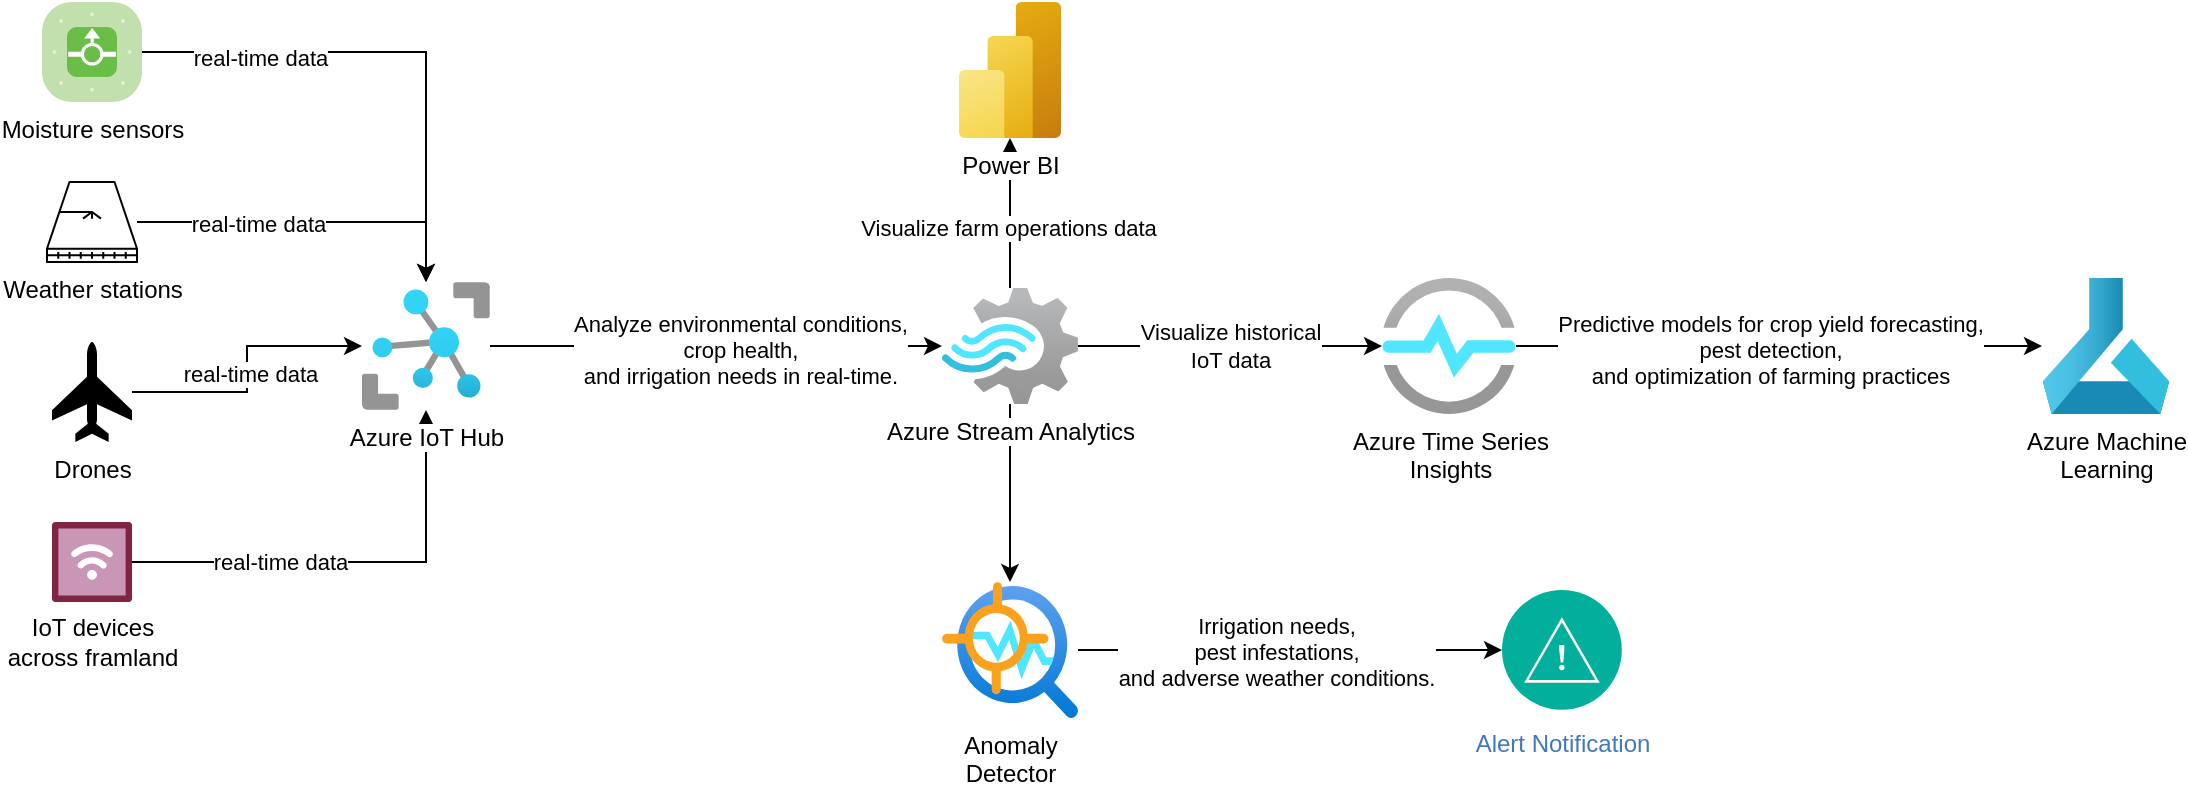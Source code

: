 <mxfile version="23.1.7" type="device">
  <diagram name="Page-1" id="h17REvQWhREFR6ctqLKs">
    <mxGraphModel dx="2341" dy="845" grid="1" gridSize="10" guides="1" tooltips="1" connect="1" arrows="1" fold="1" page="1" pageScale="1" pageWidth="827" pageHeight="1169" math="0" shadow="0">
      <root>
        <mxCell id="0" />
        <mxCell id="1" parent="0" />
        <mxCell id="h2z_HUPA1Os4weyzJMN2-2" style="edgeStyle=orthogonalEdgeStyle;rounded=0;orthogonalLoop=1;jettySize=auto;html=1;" edge="1" parent="1" source="xkMrt5bkhmXYlNiiDj_x-1" target="h2z_HUPA1Os4weyzJMN2-1">
          <mxGeometry relative="1" as="geometry" />
        </mxCell>
        <mxCell id="h2z_HUPA1Os4weyzJMN2-6" value=" real-time data " style="edgeLabel;html=1;align=center;verticalAlign=middle;resizable=0;points=[];" vertex="1" connectable="0" parent="h2z_HUPA1Os4weyzJMN2-2">
          <mxGeometry x="-0.541" y="-2" relative="1" as="geometry">
            <mxPoint y="1" as="offset" />
          </mxGeometry>
        </mxCell>
        <mxCell id="xkMrt5bkhmXYlNiiDj_x-1" value="Moisture sensors" style="verticalLabelPosition=bottom;sketch=0;html=1;fillColor=#6ABD46;strokeColor=#ffffff;verticalAlign=top;align=center;points=[[0.085,0.085,0],[0.915,0.085,0],[0.915,0.915,0],[0.085,0.915,0],[0.25,0,0],[0.5,0,0],[0.75,0,0],[1,0.25,0],[1,0.5,0],[1,0.75,0],[0.75,1,0],[0.5,1,0],[0.25,1,0],[0,0.75,0],[0,0.5,0],[0,0.25,0]];pointerEvents=1;shape=mxgraph.cisco_safe.compositeIcon;bgIcon=mxgraph.cisco_safe.architecture.generic_appliance;resIcon=mxgraph.cisco_safe.architecture.flow_sensor;" parent="1" vertex="1">
          <mxGeometry x="-30" y="70" width="50" height="50" as="geometry" />
        </mxCell>
        <mxCell id="h2z_HUPA1Os4weyzJMN2-3" style="edgeStyle=orthogonalEdgeStyle;rounded=0;orthogonalLoop=1;jettySize=auto;html=1;" edge="1" parent="1" source="xkMrt5bkhmXYlNiiDj_x-2" target="h2z_HUPA1Os4weyzJMN2-1">
          <mxGeometry relative="1" as="geometry" />
        </mxCell>
        <mxCell id="h2z_HUPA1Os4weyzJMN2-7" value=" real-time data " style="edgeLabel;html=1;align=center;verticalAlign=middle;resizable=0;points=[];" vertex="1" connectable="0" parent="h2z_HUPA1Os4weyzJMN2-3">
          <mxGeometry x="-0.467" relative="1" as="geometry">
            <mxPoint x="14" y="1" as="offset" />
          </mxGeometry>
        </mxCell>
        <mxCell id="xkMrt5bkhmXYlNiiDj_x-2" value="Weather stations" style="verticalLabelPosition=bottom;outlineConnect=0;align=center;dashed=0;html=1;verticalAlign=top;shape=mxgraph.pid.misc.cooling_tower_(wet-dry,_natural_draught);" parent="1" vertex="1">
          <mxGeometry x="-27.5" y="160" width="45" height="40" as="geometry" />
        </mxCell>
        <mxCell id="h2z_HUPA1Os4weyzJMN2-4" style="edgeStyle=orthogonalEdgeStyle;rounded=0;orthogonalLoop=1;jettySize=auto;html=1;" edge="1" parent="1" source="xkMrt5bkhmXYlNiiDj_x-3" target="h2z_HUPA1Os4weyzJMN2-1">
          <mxGeometry relative="1" as="geometry" />
        </mxCell>
        <mxCell id="h2z_HUPA1Os4weyzJMN2-8" value=" real-time data " style="edgeLabel;html=1;align=center;verticalAlign=middle;resizable=0;points=[];" vertex="1" connectable="0" parent="h2z_HUPA1Os4weyzJMN2-4">
          <mxGeometry x="-0.029" relative="1" as="geometry">
            <mxPoint x="1" as="offset" />
          </mxGeometry>
        </mxCell>
        <mxCell id="xkMrt5bkhmXYlNiiDj_x-3" value="Drones" style="shape=mxgraph.signs.transportation.airplane_3;html=1;pointerEvents=1;fillColor=#000000;strokeColor=none;verticalLabelPosition=bottom;verticalAlign=top;align=center;" parent="1" vertex="1">
          <mxGeometry x="-25" y="240" width="40" height="50" as="geometry" />
        </mxCell>
        <mxCell id="h2z_HUPA1Os4weyzJMN2-5" style="edgeStyle=orthogonalEdgeStyle;rounded=0;orthogonalLoop=1;jettySize=auto;html=1;" edge="1" parent="1" source="xkMrt5bkhmXYlNiiDj_x-4" target="h2z_HUPA1Os4weyzJMN2-1">
          <mxGeometry relative="1" as="geometry" />
        </mxCell>
        <mxCell id="h2z_HUPA1Os4weyzJMN2-9" value=" real-time data " style="edgeLabel;html=1;align=center;verticalAlign=middle;resizable=0;points=[];" vertex="1" connectable="0" parent="h2z_HUPA1Os4weyzJMN2-5">
          <mxGeometry x="-0.336" y="1" relative="1" as="geometry">
            <mxPoint y="1" as="offset" />
          </mxGeometry>
        </mxCell>
        <mxCell id="xkMrt5bkhmXYlNiiDj_x-4" value="IoT devices&lt;br&gt;across framland" style="verticalLabelPosition=bottom;aspect=fixed;html=1;shape=mxgraph.salesforce.iot;" parent="1" vertex="1">
          <mxGeometry x="-25" y="330" width="40" height="40" as="geometry" />
        </mxCell>
        <mxCell id="h2z_HUPA1Os4weyzJMN2-11" style="edgeStyle=orthogonalEdgeStyle;rounded=0;orthogonalLoop=1;jettySize=auto;html=1;" edge="1" parent="1" source="h2z_HUPA1Os4weyzJMN2-1" target="h2z_HUPA1Os4weyzJMN2-10">
          <mxGeometry relative="1" as="geometry" />
        </mxCell>
        <mxCell id="h2z_HUPA1Os4weyzJMN2-12" value="Analyze environmental conditions, &lt;br&gt;crop health, &lt;br&gt;and irrigation needs in real-time." style="edgeLabel;html=1;align=center;verticalAlign=middle;resizable=0;points=[];" vertex="1" connectable="0" parent="h2z_HUPA1Os4weyzJMN2-11">
          <mxGeometry x="0.105" y="-1" relative="1" as="geometry">
            <mxPoint y="1" as="offset" />
          </mxGeometry>
        </mxCell>
        <mxCell id="h2z_HUPA1Os4weyzJMN2-1" value="Azure IoT Hub" style="image;aspect=fixed;html=1;points=[];align=center;fontSize=12;image=img/lib/azure2/iot/IoT_Hub.svg;" vertex="1" parent="1">
          <mxGeometry x="130" y="210" width="64" height="64" as="geometry" />
        </mxCell>
        <mxCell id="h2z_HUPA1Os4weyzJMN2-14" value="Visualize historical &lt;br&gt;IoT data" style="edgeStyle=orthogonalEdgeStyle;rounded=0;orthogonalLoop=1;jettySize=auto;html=1;" edge="1" parent="1" source="h2z_HUPA1Os4weyzJMN2-10" target="h2z_HUPA1Os4weyzJMN2-13">
          <mxGeometry relative="1" as="geometry">
            <Array as="points">
              <mxPoint x="540" y="242" />
              <mxPoint x="540" y="242" />
            </Array>
          </mxGeometry>
        </mxCell>
        <mxCell id="h2z_HUPA1Os4weyzJMN2-20" style="edgeStyle=orthogonalEdgeStyle;rounded=0;orthogonalLoop=1;jettySize=auto;html=1;" edge="1" parent="1" source="h2z_HUPA1Os4weyzJMN2-10" target="h2z_HUPA1Os4weyzJMN2-19">
          <mxGeometry relative="1" as="geometry" />
        </mxCell>
        <mxCell id="h2z_HUPA1Os4weyzJMN2-26" style="edgeStyle=orthogonalEdgeStyle;rounded=0;orthogonalLoop=1;jettySize=auto;html=1;" edge="1" parent="1" source="h2z_HUPA1Os4weyzJMN2-10" target="h2z_HUPA1Os4weyzJMN2-25">
          <mxGeometry relative="1" as="geometry" />
        </mxCell>
        <mxCell id="h2z_HUPA1Os4weyzJMN2-27" value="Visualize farm operations data" style="edgeLabel;html=1;align=center;verticalAlign=middle;resizable=0;points=[];" vertex="1" connectable="0" parent="h2z_HUPA1Os4weyzJMN2-26">
          <mxGeometry x="-0.16" y="1" relative="1" as="geometry">
            <mxPoint y="1" as="offset" />
          </mxGeometry>
        </mxCell>
        <mxCell id="h2z_HUPA1Os4weyzJMN2-10" value="Azure Stream Analytics" style="image;aspect=fixed;html=1;points=[];align=center;fontSize=12;image=img/lib/azure2/analytics/Stream_Analytics_Jobs.svg;" vertex="1" parent="1">
          <mxGeometry x="420" y="213" width="68" height="58.0" as="geometry" />
        </mxCell>
        <mxCell id="h2z_HUPA1Os4weyzJMN2-16" style="edgeStyle=orthogonalEdgeStyle;rounded=0;orthogonalLoop=1;jettySize=auto;html=1;" edge="1" parent="1" source="h2z_HUPA1Os4weyzJMN2-13" target="h2z_HUPA1Os4weyzJMN2-15">
          <mxGeometry relative="1" as="geometry" />
        </mxCell>
        <mxCell id="h2z_HUPA1Os4weyzJMN2-18" value="Predictive models for crop yield forecasting, &lt;br&gt;pest detection, &lt;br&gt;and optimization of farming practices" style="edgeLabel;html=1;align=center;verticalAlign=middle;resizable=0;points=[];" vertex="1" connectable="0" parent="h2z_HUPA1Os4weyzJMN2-16">
          <mxGeometry x="-0.319" y="-1" relative="1" as="geometry">
            <mxPoint x="37" y="1" as="offset" />
          </mxGeometry>
        </mxCell>
        <mxCell id="h2z_HUPA1Os4weyzJMN2-13" value="Azure Time Series &lt;br&gt;Insights" style="image;aspect=fixed;html=1;points=[];align=center;fontSize=12;image=img/lib/azure2/iot/Time_Series_Insights_Environments.svg;" vertex="1" parent="1">
          <mxGeometry x="640" y="208" width="67" height="68" as="geometry" />
        </mxCell>
        <mxCell id="h2z_HUPA1Os4weyzJMN2-15" value="Azure Machine &lt;br&gt;Learning" style="image;aspect=fixed;html=1;points=[];align=center;fontSize=12;image=img/lib/azure2/ai_machine_learning/Machine_Learning.svg;" vertex="1" parent="1">
          <mxGeometry x="970" y="208" width="64" height="68" as="geometry" />
        </mxCell>
        <mxCell id="h2z_HUPA1Os4weyzJMN2-22" style="edgeStyle=orthogonalEdgeStyle;rounded=0;orthogonalLoop=1;jettySize=auto;html=1;" edge="1" parent="1" source="h2z_HUPA1Os4weyzJMN2-19" target="h2z_HUPA1Os4weyzJMN2-21">
          <mxGeometry relative="1" as="geometry" />
        </mxCell>
        <mxCell id="h2z_HUPA1Os4weyzJMN2-23" value="Irrigation needs, &lt;br&gt;pest infestations, &lt;br&gt;and adverse weather conditions." style="edgeLabel;html=1;align=center;verticalAlign=middle;resizable=0;points=[];" vertex="1" connectable="0" parent="h2z_HUPA1Os4weyzJMN2-22">
          <mxGeometry x="-0.237" relative="1" as="geometry">
            <mxPoint x="18" y="1" as="offset" />
          </mxGeometry>
        </mxCell>
        <mxCell id="h2z_HUPA1Os4weyzJMN2-19" value="Anomaly&lt;br&gt;Detector" style="image;aspect=fixed;html=1;points=[];align=center;fontSize=12;image=img/lib/azure2/ai_machine_learning/Anomaly_Detector.svg;" vertex="1" parent="1">
          <mxGeometry x="420" y="360" width="68" height="68" as="geometry" />
        </mxCell>
        <mxCell id="h2z_HUPA1Os4weyzJMN2-21" value="Alert Notification" style="image;aspect=fixed;perimeter=ellipsePerimeter;html=1;align=center;shadow=0;dashed=0;fontColor=#4277BB;labelBackgroundColor=default;fontSize=12;spacingTop=3;image=img/lib/ibm/management/alert_notification.svg;" vertex="1" parent="1">
          <mxGeometry x="700" y="364" width="60" height="60" as="geometry" />
        </mxCell>
        <mxCell id="h2z_HUPA1Os4weyzJMN2-25" value="Power BI" style="image;aspect=fixed;html=1;points=[];align=center;fontSize=12;image=img/lib/azure2/analytics/Power_BI_Embedded.svg;" vertex="1" parent="1">
          <mxGeometry x="428.5" y="70" width="51" height="68" as="geometry" />
        </mxCell>
      </root>
    </mxGraphModel>
  </diagram>
</mxfile>
